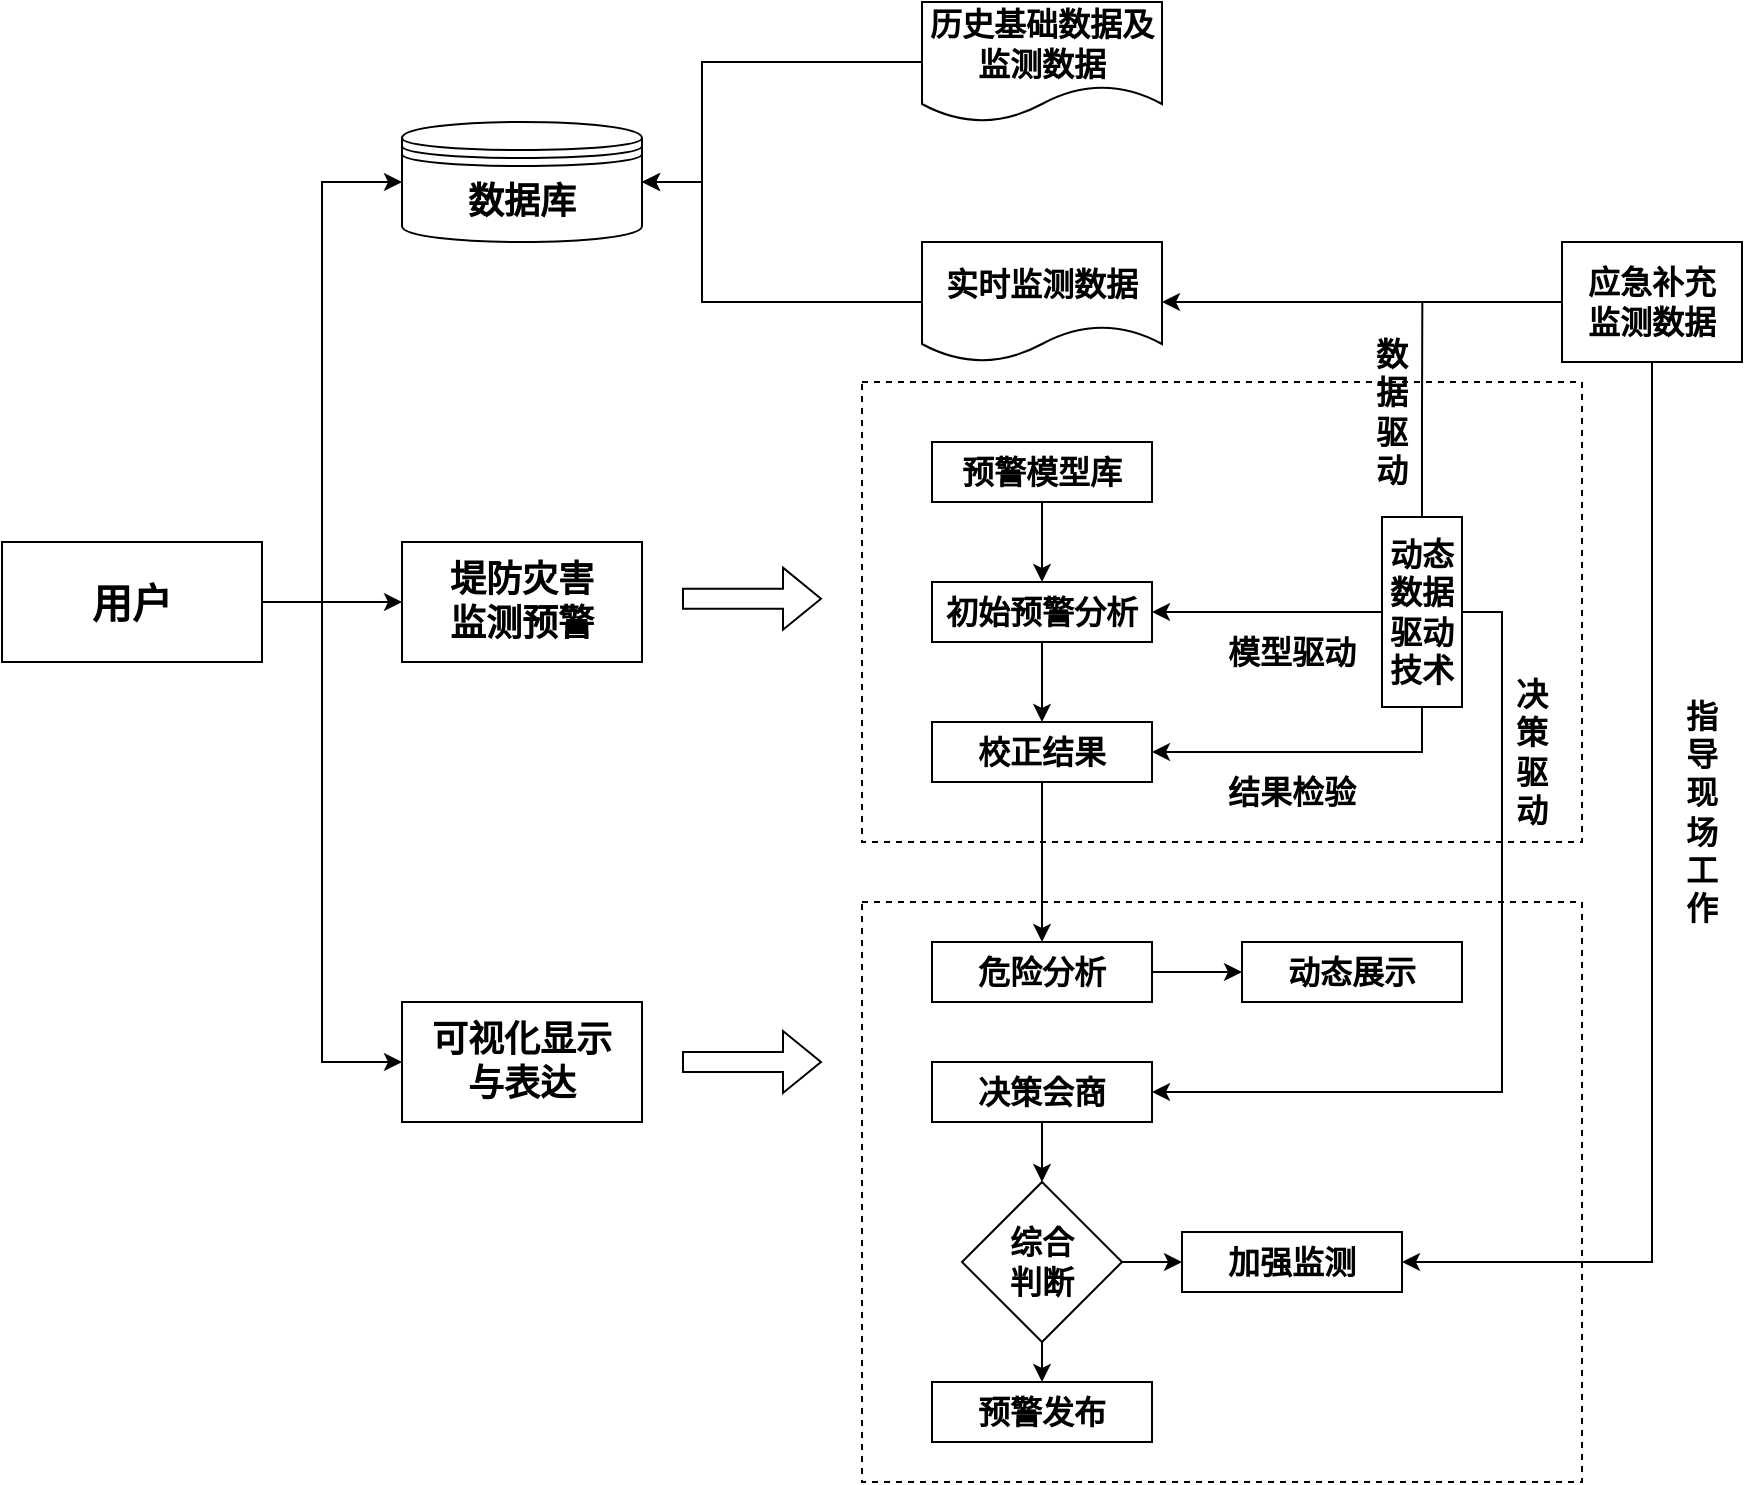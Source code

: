 <mxfile version="20.4.1" type="github">
  <diagram id="Il1cy1LPRWVQbqRV3Zj5" name="第 1 页">
    <mxGraphModel dx="1564" dy="812" grid="1" gridSize="10" guides="1" tooltips="1" connect="1" arrows="1" fold="1" page="1" pageScale="1" pageWidth="1169" pageHeight="1654" math="0" shadow="0">
      <root>
        <mxCell id="0" />
        <mxCell id="1" parent="0" />
        <mxCell id="QCnBixvZsdIyh98MdZr9-21" value="" style="rounded=0;whiteSpace=wrap;html=1;fontFamily=宋体;fontSource=https%3A%2F%2Ffonts.googleapis.com%2Fcss%3Ffamily%3DSongti;fontSize=14;labelBorderColor=none;textOpacity=0;dashed=1;" vertex="1" parent="1">
          <mxGeometry x="530" y="470" width="360" height="290" as="geometry" />
        </mxCell>
        <mxCell id="QCnBixvZsdIyh98MdZr9-20" value="" style="rounded=0;whiteSpace=wrap;html=1;fontFamily=宋体;fontSource=https%3A%2F%2Ffonts.googleapis.com%2Fcss%3Ffamily%3DSongti;fontSize=14;labelBorderColor=none;textOpacity=0;dashed=1;fontStyle=1" vertex="1" parent="1">
          <mxGeometry x="530" y="210" width="360" height="230" as="geometry" />
        </mxCell>
        <mxCell id="QCnBixvZsdIyh98MdZr9-7" style="edgeStyle=orthogonalEdgeStyle;rounded=0;orthogonalLoop=1;jettySize=auto;html=1;exitX=1;exitY=0.5;exitDx=0;exitDy=0;entryX=0;entryY=0.5;entryDx=0;entryDy=0;fontFamily=宋体;fontSource=https%3A%2F%2Ffonts.googleapis.com%2Fcss%3Ffamily%3DSongti;fontSize=14;" edge="1" parent="1" source="QCnBixvZsdIyh98MdZr9-1" target="QCnBixvZsdIyh98MdZr9-5">
          <mxGeometry relative="1" as="geometry" />
        </mxCell>
        <mxCell id="QCnBixvZsdIyh98MdZr9-8" style="edgeStyle=orthogonalEdgeStyle;rounded=0;orthogonalLoop=1;jettySize=auto;html=1;exitX=1;exitY=0.5;exitDx=0;exitDy=0;fontFamily=宋体;fontSource=https%3A%2F%2Ffonts.googleapis.com%2Fcss%3Ffamily%3DSongti;fontSize=14;entryX=0;entryY=0.5;entryDx=0;entryDy=0;" edge="1" parent="1" source="QCnBixvZsdIyh98MdZr9-1" target="QCnBixvZsdIyh98MdZr9-4">
          <mxGeometry relative="1" as="geometry">
            <mxPoint x="340" y="110" as="targetPoint" />
            <Array as="points">
              <mxPoint x="260" y="320" />
              <mxPoint x="260" y="110" />
            </Array>
          </mxGeometry>
        </mxCell>
        <mxCell id="QCnBixvZsdIyh98MdZr9-9" style="edgeStyle=orthogonalEdgeStyle;rounded=0;orthogonalLoop=1;jettySize=auto;html=1;fontFamily=宋体;fontSource=https%3A%2F%2Ffonts.googleapis.com%2Fcss%3Ffamily%3DSongti;fontSize=14;entryX=0;entryY=0.5;entryDx=0;entryDy=0;exitX=1;exitY=0.5;exitDx=0;exitDy=0;" edge="1" parent="1" source="QCnBixvZsdIyh98MdZr9-1" target="QCnBixvZsdIyh98MdZr9-3">
          <mxGeometry relative="1" as="geometry">
            <mxPoint x="260" y="420" as="targetPoint" />
            <Array as="points">
              <mxPoint x="260" y="320" />
              <mxPoint x="260" y="550" />
            </Array>
          </mxGeometry>
        </mxCell>
        <mxCell id="QCnBixvZsdIyh98MdZr9-1" value="&lt;font style=&quot;font-size: 20px;&quot; face=&quot;宋体&quot; data-font-src=&quot;https://fonts.googleapis.com/css?family=Songti&quot;&gt;用户&lt;/font&gt;" style="rounded=0;whiteSpace=wrap;html=1;fontFamily=Times New Roman;fontStyle=1;fontSize=14;" vertex="1" parent="1">
          <mxGeometry x="100" y="290" width="130" height="60" as="geometry" />
        </mxCell>
        <mxCell id="QCnBixvZsdIyh98MdZr9-3" value="&lt;font style=&quot;font-size: 18px;&quot; face=&quot;宋体&quot; data-font-src=&quot;https://fonts.googleapis.com/css?family=Songti&quot;&gt;可视化显示&lt;br&gt;与表达&lt;/font&gt;" style="rounded=0;whiteSpace=wrap;html=1;fontFamily=Times New Roman;fontStyle=1" vertex="1" parent="1">
          <mxGeometry x="300" y="520" width="120" height="60" as="geometry" />
        </mxCell>
        <mxCell id="QCnBixvZsdIyh98MdZr9-4" value="&lt;font style=&quot;font-size: 18px;&quot; data-font-src=&quot;https://fonts.googleapis.com/css?family=Songti&quot; face=&quot;宋体&quot;&gt;数据库&lt;/font&gt;" style="shape=datastore;whiteSpace=wrap;html=1;fontFamily=Comic Sans MS;fontSize=14;fontStyle=1" vertex="1" parent="1">
          <mxGeometry x="300" y="80" width="120" height="60" as="geometry" />
        </mxCell>
        <mxCell id="QCnBixvZsdIyh98MdZr9-5" value="&lt;font style=&quot;font-size: 18px;&quot; face=&quot;宋体&quot; data-font-src=&quot;https://fonts.googleapis.com/css?family=Songti&quot;&gt;堤防灾害&lt;br&gt;监测预警&lt;/font&gt;" style="rounded=0;whiteSpace=wrap;html=1;fontFamily=Times New Roman;fontStyle=1" vertex="1" parent="1">
          <mxGeometry x="300" y="290" width="120" height="60" as="geometry" />
        </mxCell>
        <mxCell id="QCnBixvZsdIyh98MdZr9-12" style="edgeStyle=orthogonalEdgeStyle;rounded=0;orthogonalLoop=1;jettySize=auto;html=1;exitX=0;exitY=0.5;exitDx=0;exitDy=0;entryX=1;entryY=0.5;entryDx=0;entryDy=0;fontFamily=宋体;fontSource=https%3A%2F%2Ffonts.googleapis.com%2Fcss%3Ffamily%3DSongti;fontSize=14;" edge="1" parent="1" source="QCnBixvZsdIyh98MdZr9-10" target="QCnBixvZsdIyh98MdZr9-4">
          <mxGeometry relative="1" as="geometry">
            <Array as="points">
              <mxPoint x="450" y="50" />
              <mxPoint x="450" y="110" />
            </Array>
          </mxGeometry>
        </mxCell>
        <mxCell id="QCnBixvZsdIyh98MdZr9-10" value="历史基础数据及监测数据" style="shape=document;whiteSpace=wrap;html=1;boundedLbl=1;fontFamily=宋体;fontSource=https%3A%2F%2Ffonts.googleapis.com%2Fcss%3Ffamily%3DSongti;fontSize=16;fontStyle=1" vertex="1" parent="1">
          <mxGeometry x="560" y="20" width="120" height="60" as="geometry" />
        </mxCell>
        <mxCell id="QCnBixvZsdIyh98MdZr9-13" style="edgeStyle=orthogonalEdgeStyle;rounded=0;orthogonalLoop=1;jettySize=auto;html=1;exitX=0;exitY=0.5;exitDx=0;exitDy=0;fontFamily=宋体;fontSource=https%3A%2F%2Ffonts.googleapis.com%2Fcss%3Ffamily%3DSongti;fontSize=14;entryX=1;entryY=0.5;entryDx=0;entryDy=0;" edge="1" parent="1" source="QCnBixvZsdIyh98MdZr9-11" target="QCnBixvZsdIyh98MdZr9-4">
          <mxGeometry relative="1" as="geometry">
            <mxPoint x="490" y="110" as="targetPoint" />
            <Array as="points">
              <mxPoint x="450" y="170" />
              <mxPoint x="450" y="110" />
            </Array>
          </mxGeometry>
        </mxCell>
        <mxCell id="QCnBixvZsdIyh98MdZr9-11" value="实时监测数据" style="shape=document;whiteSpace=wrap;html=1;boundedLbl=1;fontFamily=宋体;fontSource=https%3A%2F%2Ffonts.googleapis.com%2Fcss%3Ffamily%3DSongti;fontSize=16;fontStyle=1" vertex="1" parent="1">
          <mxGeometry x="560" y="140" width="120" height="60" as="geometry" />
        </mxCell>
        <mxCell id="QCnBixvZsdIyh98MdZr9-15" style="edgeStyle=orthogonalEdgeStyle;rounded=0;orthogonalLoop=1;jettySize=auto;html=1;exitX=0;exitY=0.5;exitDx=0;exitDy=0;fontFamily=宋体;fontSource=https%3A%2F%2Ffonts.googleapis.com%2Fcss%3Ffamily%3DSongti;fontSize=14;" edge="1" parent="1" source="QCnBixvZsdIyh98MdZr9-14" target="QCnBixvZsdIyh98MdZr9-11">
          <mxGeometry relative="1" as="geometry" />
        </mxCell>
        <mxCell id="QCnBixvZsdIyh98MdZr9-54" style="edgeStyle=orthogonalEdgeStyle;rounded=0;orthogonalLoop=1;jettySize=auto;html=1;exitX=0.5;exitY=1;exitDx=0;exitDy=0;entryX=1;entryY=0.5;entryDx=0;entryDy=0;fontFamily=宋体;fontSource=https%3A%2F%2Ffonts.googleapis.com%2Fcss%3Ffamily%3DSongti;fontSize=14;endArrow=classic;endFill=1;fontStyle=1" edge="1" parent="1" source="QCnBixvZsdIyh98MdZr9-14" target="QCnBixvZsdIyh98MdZr9-47">
          <mxGeometry relative="1" as="geometry" />
        </mxCell>
        <mxCell id="QCnBixvZsdIyh98MdZr9-14" value="应急补充&lt;br style=&quot;font-size: 16px;&quot;&gt;监测数据" style="rounded=0;whiteSpace=wrap;html=1;fontFamily=宋体;fontSource=https%3A%2F%2Ffonts.googleapis.com%2Fcss%3Ffamily%3DSongti;fontSize=16;fontStyle=1" vertex="1" parent="1">
          <mxGeometry x="880" y="140" width="90" height="60" as="geometry" />
        </mxCell>
        <mxCell id="QCnBixvZsdIyh98MdZr9-16" value="" style="shape=flexArrow;endArrow=classic;html=1;rounded=0;fontFamily=宋体;fontSource=https%3A%2F%2Ffonts.googleapis.com%2Fcss%3Ffamily%3DSongti;fontSize=14;" edge="1" parent="1">
          <mxGeometry width="50" height="50" relative="1" as="geometry">
            <mxPoint x="440" y="318.33" as="sourcePoint" />
            <mxPoint x="510" y="318.33" as="targetPoint" />
          </mxGeometry>
        </mxCell>
        <mxCell id="QCnBixvZsdIyh98MdZr9-19" value="" style="shape=flexArrow;endArrow=classic;html=1;rounded=0;fontFamily=宋体;fontSource=https%3A%2F%2Ffonts.googleapis.com%2Fcss%3Ffamily%3DSongti;fontSize=14;" edge="1" parent="1">
          <mxGeometry width="50" height="50" relative="1" as="geometry">
            <mxPoint x="440" y="550.0" as="sourcePoint" />
            <mxPoint x="510" y="550.0" as="targetPoint" />
          </mxGeometry>
        </mxCell>
        <mxCell id="QCnBixvZsdIyh98MdZr9-25" style="edgeStyle=orthogonalEdgeStyle;rounded=0;orthogonalLoop=1;jettySize=auto;html=1;exitX=0.5;exitY=1;exitDx=0;exitDy=0;entryX=0.5;entryY=0;entryDx=0;entryDy=0;fontFamily=宋体;fontSource=https%3A%2F%2Ffonts.googleapis.com%2Fcss%3Ffamily%3DSongti;fontSize=14;fontStyle=1" edge="1" parent="1" source="QCnBixvZsdIyh98MdZr9-22" target="QCnBixvZsdIyh98MdZr9-23">
          <mxGeometry relative="1" as="geometry" />
        </mxCell>
        <mxCell id="QCnBixvZsdIyh98MdZr9-22" value="预警模型库" style="rounded=0;whiteSpace=wrap;html=1;labelBorderColor=none;fontFamily=宋体;fontSource=https%3A%2F%2Ffonts.googleapis.com%2Fcss%3Ffamily%3DSongti;fontSize=16;fontStyle=1" vertex="1" parent="1">
          <mxGeometry x="565" y="240" width="110" height="30" as="geometry" />
        </mxCell>
        <mxCell id="QCnBixvZsdIyh98MdZr9-26" style="edgeStyle=orthogonalEdgeStyle;rounded=0;orthogonalLoop=1;jettySize=auto;html=1;exitX=0.5;exitY=1;exitDx=0;exitDy=0;entryX=0.5;entryY=0;entryDx=0;entryDy=0;fontFamily=宋体;fontSource=https%3A%2F%2Ffonts.googleapis.com%2Fcss%3Ffamily%3DSongti;fontSize=14;fontStyle=1" edge="1" parent="1" source="QCnBixvZsdIyh98MdZr9-23" target="QCnBixvZsdIyh98MdZr9-24">
          <mxGeometry relative="1" as="geometry" />
        </mxCell>
        <mxCell id="QCnBixvZsdIyh98MdZr9-23" value="初始预警分析" style="rounded=0;whiteSpace=wrap;html=1;labelBorderColor=none;fontFamily=宋体;fontSource=https%3A%2F%2Ffonts.googleapis.com%2Fcss%3Ffamily%3DSongti;fontSize=16;fontStyle=1" vertex="1" parent="1">
          <mxGeometry x="565" y="310" width="110" height="30" as="geometry" />
        </mxCell>
        <mxCell id="QCnBixvZsdIyh98MdZr9-50" style="edgeStyle=orthogonalEdgeStyle;rounded=0;orthogonalLoop=1;jettySize=auto;html=1;exitX=0.5;exitY=1;exitDx=0;exitDy=0;entryX=0.5;entryY=0;entryDx=0;entryDy=0;fontFamily=宋体;fontSource=https%3A%2F%2Ffonts.googleapis.com%2Fcss%3Ffamily%3DSongti;fontSize=14;endArrow=classic;endFill=1;fontStyle=1" edge="1" parent="1" source="QCnBixvZsdIyh98MdZr9-24" target="QCnBixvZsdIyh98MdZr9-42">
          <mxGeometry relative="1" as="geometry" />
        </mxCell>
        <mxCell id="QCnBixvZsdIyh98MdZr9-24" value="校正结果" style="rounded=0;whiteSpace=wrap;html=1;labelBorderColor=none;fontFamily=宋体;fontSource=https%3A%2F%2Ffonts.googleapis.com%2Fcss%3Ffamily%3DSongti;fontSize=16;fontStyle=1" vertex="1" parent="1">
          <mxGeometry x="565" y="380" width="110" height="30" as="geometry" />
        </mxCell>
        <mxCell id="QCnBixvZsdIyh98MdZr9-33" style="edgeStyle=orthogonalEdgeStyle;rounded=0;orthogonalLoop=1;jettySize=auto;html=1;entryX=1;entryY=0.5;entryDx=0;entryDy=0;fontFamily=宋体;fontSource=https%3A%2F%2Ffonts.googleapis.com%2Fcss%3Ffamily%3DSongti;fontSize=14;fontStyle=1" edge="1" parent="1" source="QCnBixvZsdIyh98MdZr9-27" target="QCnBixvZsdIyh98MdZr9-24">
          <mxGeometry relative="1" as="geometry">
            <Array as="points">
              <mxPoint x="810" y="395" />
            </Array>
          </mxGeometry>
        </mxCell>
        <mxCell id="QCnBixvZsdIyh98MdZr9-34" style="edgeStyle=orthogonalEdgeStyle;rounded=0;orthogonalLoop=1;jettySize=auto;html=1;exitX=0.5;exitY=1;exitDx=0;exitDy=0;fontFamily=宋体;fontSource=https%3A%2F%2Ffonts.googleapis.com%2Fcss%3Ffamily%3DSongti;fontSize=14;fontStyle=1" edge="1" parent="1" source="QCnBixvZsdIyh98MdZr9-27" target="QCnBixvZsdIyh98MdZr9-23">
          <mxGeometry relative="1" as="geometry" />
        </mxCell>
        <mxCell id="QCnBixvZsdIyh98MdZr9-35" style="edgeStyle=orthogonalEdgeStyle;rounded=0;orthogonalLoop=1;jettySize=auto;html=1;exitX=0;exitY=0.5;exitDx=0;exitDy=0;fontFamily=宋体;fontSource=https%3A%2F%2Ffonts.googleapis.com%2Fcss%3Ffamily%3DSongti;fontSize=14;endArrow=none;endFill=0;" edge="1" parent="1" source="QCnBixvZsdIyh98MdZr9-27">
          <mxGeometry relative="1" as="geometry">
            <mxPoint x="810.172" y="170.0" as="targetPoint" />
          </mxGeometry>
        </mxCell>
        <mxCell id="QCnBixvZsdIyh98MdZr9-48" style="edgeStyle=orthogonalEdgeStyle;rounded=0;orthogonalLoop=1;jettySize=auto;html=1;exitX=0.5;exitY=0;exitDx=0;exitDy=0;entryX=1;entryY=0.5;entryDx=0;entryDy=0;fontFamily=宋体;fontSource=https%3A%2F%2Ffonts.googleapis.com%2Fcss%3Ffamily%3DSongti;fontSize=14;endArrow=classic;endFill=1;fontStyle=1" edge="1" parent="1" source="QCnBixvZsdIyh98MdZr9-27" target="QCnBixvZsdIyh98MdZr9-43">
          <mxGeometry relative="1" as="geometry" />
        </mxCell>
        <mxCell id="QCnBixvZsdIyh98MdZr9-27" value="动态&lt;br style=&quot;font-size: 16px;&quot;&gt;数据&lt;br style=&quot;font-size: 16px;&quot;&gt;驱动&lt;br style=&quot;font-size: 16px;&quot;&gt;技术" style="rounded=0;whiteSpace=wrap;html=1;labelBorderColor=none;fontFamily=宋体;fontSource=https%3A%2F%2Ffonts.googleapis.com%2Fcss%3Ffamily%3DSongti;fontSize=16;direction=south;fontStyle=1" vertex="1" parent="1">
          <mxGeometry x="790" y="277.5" width="40" height="95" as="geometry" />
        </mxCell>
        <mxCell id="QCnBixvZsdIyh98MdZr9-36" value="结果检验" style="text;html=1;strokeColor=none;fillColor=none;align=center;verticalAlign=middle;whiteSpace=wrap;rounded=0;labelBorderColor=none;fontFamily=宋体;fontSource=https%3A%2F%2Ffonts.googleapis.com%2Fcss%3Ffamily%3DSongti;fontSize=16;fontStyle=1" vertex="1" parent="1">
          <mxGeometry x="710" y="400" width="70" height="30" as="geometry" />
        </mxCell>
        <mxCell id="QCnBixvZsdIyh98MdZr9-37" value="模型驱动" style="text;html=1;strokeColor=none;fillColor=none;align=center;verticalAlign=middle;whiteSpace=wrap;rounded=0;labelBorderColor=none;fontFamily=宋体;fontSource=https%3A%2F%2Ffonts.googleapis.com%2Fcss%3Ffamily%3DSongti;fontSize=16;fontStyle=1" vertex="1" parent="1">
          <mxGeometry x="705" y="330" width="80" height="30" as="geometry" />
        </mxCell>
        <mxCell id="QCnBixvZsdIyh98MdZr9-40" value="数&lt;br style=&quot;font-size: 16px;&quot;&gt;据&lt;br style=&quot;font-size: 16px;&quot;&gt;驱&lt;br style=&quot;font-size: 16px;&quot;&gt;动" style="text;html=1;strokeColor=none;fillColor=none;align=center;verticalAlign=middle;whiteSpace=wrap;rounded=0;labelBorderColor=none;fontFamily=宋体;fontSource=https%3A%2F%2Ffonts.googleapis.com%2Fcss%3Ffamily%3DSongti;fontSize=16;fontStyle=1" vertex="1" parent="1">
          <mxGeometry x="780" y="180" width="30" height="90" as="geometry" />
        </mxCell>
        <mxCell id="QCnBixvZsdIyh98MdZr9-49" style="edgeStyle=orthogonalEdgeStyle;rounded=0;orthogonalLoop=1;jettySize=auto;html=1;exitX=1;exitY=0.5;exitDx=0;exitDy=0;entryX=0;entryY=0.5;entryDx=0;entryDy=0;fontFamily=宋体;fontSource=https%3A%2F%2Ffonts.googleapis.com%2Fcss%3Ffamily%3DSongti;fontSize=14;endArrow=classic;endFill=1;fontStyle=1" edge="1" parent="1" source="QCnBixvZsdIyh98MdZr9-42" target="QCnBixvZsdIyh98MdZr9-46">
          <mxGeometry relative="1" as="geometry" />
        </mxCell>
        <mxCell id="QCnBixvZsdIyh98MdZr9-42" value="危险分析" style="rounded=0;whiteSpace=wrap;html=1;labelBorderColor=none;fontFamily=宋体;fontSource=https%3A%2F%2Ffonts.googleapis.com%2Fcss%3Ffamily%3DSongti;fontSize=16;fontStyle=1" vertex="1" parent="1">
          <mxGeometry x="565" y="490" width="110" height="30" as="geometry" />
        </mxCell>
        <mxCell id="QCnBixvZsdIyh98MdZr9-51" style="edgeStyle=orthogonalEdgeStyle;rounded=0;orthogonalLoop=1;jettySize=auto;html=1;exitX=0.5;exitY=1;exitDx=0;exitDy=0;entryX=0.5;entryY=0;entryDx=0;entryDy=0;fontFamily=宋体;fontSource=https%3A%2F%2Ffonts.googleapis.com%2Fcss%3Ffamily%3DSongti;fontSize=14;endArrow=classic;endFill=1;fontStyle=1" edge="1" parent="1" source="QCnBixvZsdIyh98MdZr9-43" target="QCnBixvZsdIyh98MdZr9-44">
          <mxGeometry relative="1" as="geometry" />
        </mxCell>
        <mxCell id="QCnBixvZsdIyh98MdZr9-43" value="决策会商" style="rounded=0;whiteSpace=wrap;html=1;labelBorderColor=none;fontFamily=宋体;fontSource=https%3A%2F%2Ffonts.googleapis.com%2Fcss%3Ffamily%3DSongti;fontSize=16;fontStyle=1" vertex="1" parent="1">
          <mxGeometry x="565" y="550" width="110" height="30" as="geometry" />
        </mxCell>
        <mxCell id="QCnBixvZsdIyh98MdZr9-52" style="edgeStyle=orthogonalEdgeStyle;rounded=0;orthogonalLoop=1;jettySize=auto;html=1;exitX=0.5;exitY=1;exitDx=0;exitDy=0;entryX=0.5;entryY=0;entryDx=0;entryDy=0;fontFamily=宋体;fontSource=https%3A%2F%2Ffonts.googleapis.com%2Fcss%3Ffamily%3DSongti;fontSize=14;endArrow=classic;endFill=1;fontStyle=1" edge="1" parent="1" source="QCnBixvZsdIyh98MdZr9-44" target="QCnBixvZsdIyh98MdZr9-45">
          <mxGeometry relative="1" as="geometry" />
        </mxCell>
        <mxCell id="QCnBixvZsdIyh98MdZr9-53" style="edgeStyle=orthogonalEdgeStyle;rounded=0;orthogonalLoop=1;jettySize=auto;html=1;exitX=1;exitY=0.5;exitDx=0;exitDy=0;entryX=0;entryY=0.5;entryDx=0;entryDy=0;fontFamily=宋体;fontSource=https%3A%2F%2Ffonts.googleapis.com%2Fcss%3Ffamily%3DSongti;fontSize=14;endArrow=classic;endFill=1;fontStyle=1" edge="1" parent="1" source="QCnBixvZsdIyh98MdZr9-44" target="QCnBixvZsdIyh98MdZr9-47">
          <mxGeometry relative="1" as="geometry" />
        </mxCell>
        <mxCell id="QCnBixvZsdIyh98MdZr9-44" value="综合&lt;br style=&quot;font-size: 16px;&quot;&gt;判断" style="rhombus;whiteSpace=wrap;html=1;labelBorderColor=none;fontFamily=宋体;fontSource=https%3A%2F%2Ffonts.googleapis.com%2Fcss%3Ffamily%3DSongti;fontSize=16;fontStyle=1" vertex="1" parent="1">
          <mxGeometry x="580" y="610" width="80" height="80" as="geometry" />
        </mxCell>
        <mxCell id="QCnBixvZsdIyh98MdZr9-45" value="预警发布" style="rounded=0;whiteSpace=wrap;html=1;labelBorderColor=none;fontFamily=宋体;fontSource=https%3A%2F%2Ffonts.googleapis.com%2Fcss%3Ffamily%3DSongti;fontSize=16;fontStyle=1" vertex="1" parent="1">
          <mxGeometry x="565" y="710" width="110" height="30" as="geometry" />
        </mxCell>
        <mxCell id="QCnBixvZsdIyh98MdZr9-46" value="动态展示" style="rounded=0;whiteSpace=wrap;html=1;labelBorderColor=none;fontFamily=宋体;fontSource=https%3A%2F%2Ffonts.googleapis.com%2Fcss%3Ffamily%3DSongti;fontSize=16;fontStyle=1" vertex="1" parent="1">
          <mxGeometry x="720" y="490" width="110" height="30" as="geometry" />
        </mxCell>
        <mxCell id="QCnBixvZsdIyh98MdZr9-47" value="加强监测" style="rounded=0;whiteSpace=wrap;html=1;labelBorderColor=none;fontFamily=宋体;fontSource=https%3A%2F%2Ffonts.googleapis.com%2Fcss%3Ffamily%3DSongti;fontSize=16;fontStyle=1" vertex="1" parent="1">
          <mxGeometry x="690" y="635" width="110" height="30" as="geometry" />
        </mxCell>
        <mxCell id="QCnBixvZsdIyh98MdZr9-55" value="&lt;font style=&quot;font-size: 16px;&quot;&gt;指&lt;br style=&quot;font-size: 16px;&quot;&gt;导&lt;br style=&quot;font-size: 16px;&quot;&gt;现&lt;br style=&quot;font-size: 16px;&quot;&gt;场&lt;br style=&quot;font-size: 16px;&quot;&gt;工&lt;br style=&quot;font-size: 16px;&quot;&gt;作&lt;/font&gt;" style="text;html=1;strokeColor=none;fillColor=none;align=center;verticalAlign=middle;whiteSpace=wrap;rounded=0;labelBorderColor=none;fontFamily=宋体;fontSource=https%3A%2F%2Ffonts.googleapis.com%2Fcss%3Ffamily%3DSongti;fontSize=16;fontStyle=1" vertex="1" parent="1">
          <mxGeometry x="920" y="360" width="60" height="130" as="geometry" />
        </mxCell>
        <mxCell id="QCnBixvZsdIyh98MdZr9-56" value="决&lt;br style=&quot;font-size: 16px;&quot;&gt;策&lt;br style=&quot;font-size: 16px;&quot;&gt;驱&lt;br style=&quot;font-size: 16px;&quot;&gt;动" style="text;html=1;strokeColor=none;fillColor=none;align=center;verticalAlign=middle;whiteSpace=wrap;rounded=0;labelBorderColor=none;fontFamily=宋体;fontSource=https%3A%2F%2Ffonts.googleapis.com%2Fcss%3Ffamily%3DSongti;fontSize=16;fontStyle=1" vertex="1" parent="1">
          <mxGeometry x="850" y="350" width="30" height="90" as="geometry" />
        </mxCell>
      </root>
    </mxGraphModel>
  </diagram>
</mxfile>

